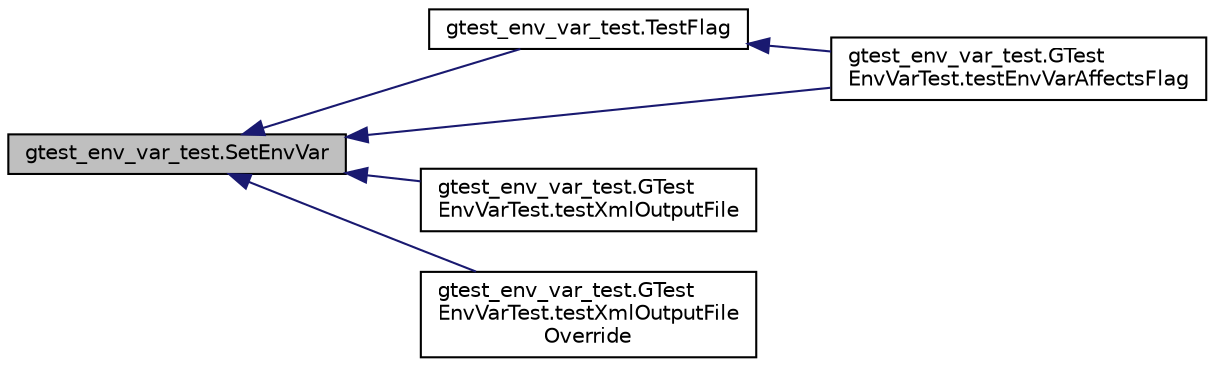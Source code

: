 digraph "gtest_env_var_test.SetEnvVar"
{
  edge [fontname="Helvetica",fontsize="10",labelfontname="Helvetica",labelfontsize="10"];
  node [fontname="Helvetica",fontsize="10",shape=record];
  rankdir="LR";
  Node13 [label="gtest_env_var_test.SetEnvVar",height=0.2,width=0.4,color="black", fillcolor="grey75", style="filled", fontcolor="black"];
  Node13 -> Node14 [dir="back",color="midnightblue",fontsize="10",style="solid",fontname="Helvetica"];
  Node14 [label="gtest_env_var_test.TestFlag",height=0.2,width=0.4,color="black", fillcolor="white", style="filled",URL="$dd/d84/namespacegtest__env__var__test.html#aa7bb6bbb50ba35349bbdae6d881faee8"];
  Node14 -> Node15 [dir="back",color="midnightblue",fontsize="10",style="solid",fontname="Helvetica"];
  Node15 [label="gtest_env_var_test.GTest\lEnvVarTest.testEnvVarAffectsFlag",height=0.2,width=0.4,color="black", fillcolor="white", style="filled",URL="$de/db1/classgtest__env__var__test_1_1_g_test_env_var_test.html#ad169061caa22a6cd510535d6da94b97e"];
  Node13 -> Node15 [dir="back",color="midnightblue",fontsize="10",style="solid",fontname="Helvetica"];
  Node13 -> Node16 [dir="back",color="midnightblue",fontsize="10",style="solid",fontname="Helvetica"];
  Node16 [label="gtest_env_var_test.GTest\lEnvVarTest.testXmlOutputFile",height=0.2,width=0.4,color="black", fillcolor="white", style="filled",URL="$de/db1/classgtest__env__var__test_1_1_g_test_env_var_test.html#ae2f623209c115e094965e606cd34eec4"];
  Node13 -> Node17 [dir="back",color="midnightblue",fontsize="10",style="solid",fontname="Helvetica"];
  Node17 [label="gtest_env_var_test.GTest\lEnvVarTest.testXmlOutputFile\lOverride",height=0.2,width=0.4,color="black", fillcolor="white", style="filled",URL="$de/db1/classgtest__env__var__test_1_1_g_test_env_var_test.html#ae41b9b9569eb327d5886cb811c2995a7"];
}
